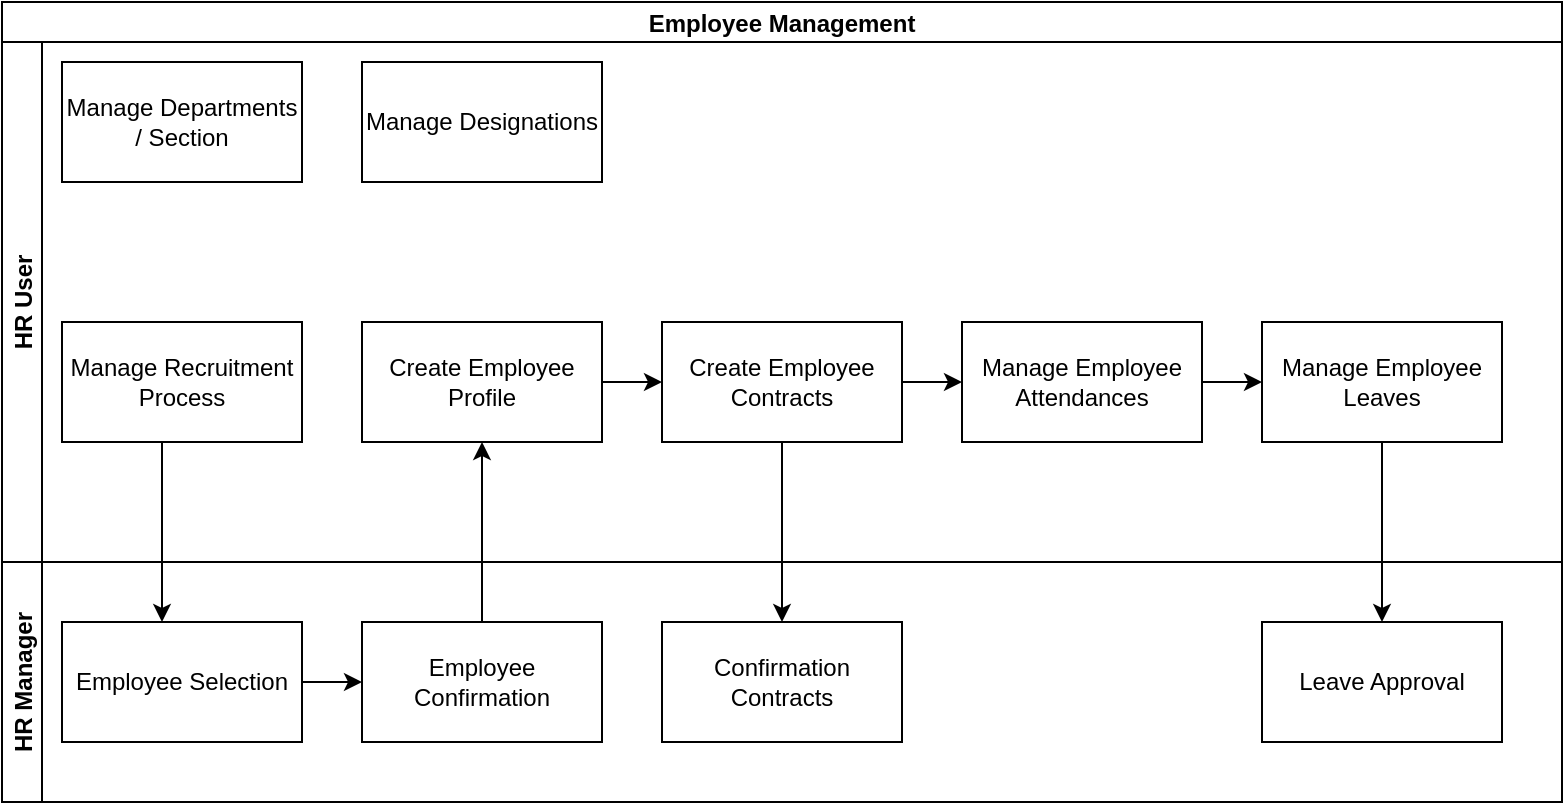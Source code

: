 <mxfile version="20.2.3" type="github" pages="3">
  <diagram id="EL8qpW15Dw0ddXcv29WO" name="Employee Management">
    <mxGraphModel dx="2036" dy="584" grid="1" gridSize="10" guides="1" tooltips="1" connect="1" arrows="1" fold="1" page="1" pageScale="1" pageWidth="827" pageHeight="1169" math="0" shadow="0">
      <root>
        <mxCell id="0" />
        <mxCell id="1" parent="0" />
        <mxCell id="zQDXgFAn6jKqQyEfSYjm-1" value="Employee Management" style="swimlane;childLayout=stackLayout;resizeParent=1;resizeParentMax=0;horizontal=1;startSize=20;horizontalStack=0;" parent="1" vertex="1">
          <mxGeometry x="-80" y="10" width="780" height="400" as="geometry" />
        </mxCell>
        <mxCell id="zQDXgFAn6jKqQyEfSYjm-2" value="HR User" style="swimlane;startSize=20;horizontal=0;" parent="zQDXgFAn6jKqQyEfSYjm-1" vertex="1">
          <mxGeometry y="20" width="780" height="260" as="geometry" />
        </mxCell>
        <mxCell id="zQDXgFAn6jKqQyEfSYjm-5" value="Manage Departments / Section" style="rounded=0;whiteSpace=wrap;html=1;" parent="zQDXgFAn6jKqQyEfSYjm-2" vertex="1">
          <mxGeometry x="30" y="10" width="120" height="60" as="geometry" />
        </mxCell>
        <mxCell id="zQDXgFAn6jKqQyEfSYjm-6" value="Manage Designations" style="rounded=0;whiteSpace=wrap;html=1;" parent="zQDXgFAn6jKqQyEfSYjm-2" vertex="1">
          <mxGeometry x="180" y="10" width="120" height="60" as="geometry" />
        </mxCell>
        <mxCell id="zQDXgFAn6jKqQyEfSYjm-7" value="Manage Recruitment Process" style="rounded=0;whiteSpace=wrap;html=1;" parent="zQDXgFAn6jKqQyEfSYjm-2" vertex="1">
          <mxGeometry x="30" y="140" width="120" height="60" as="geometry" />
        </mxCell>
        <mxCell id="zQDXgFAn6jKqQyEfSYjm-19" value="" style="edgeStyle=orthogonalEdgeStyle;rounded=0;orthogonalLoop=1;jettySize=auto;html=1;" parent="zQDXgFAn6jKqQyEfSYjm-2" source="zQDXgFAn6jKqQyEfSYjm-8" target="zQDXgFAn6jKqQyEfSYjm-9" edge="1">
          <mxGeometry relative="1" as="geometry" />
        </mxCell>
        <mxCell id="zQDXgFAn6jKqQyEfSYjm-8" value="Create Employee Profile" style="rounded=0;whiteSpace=wrap;html=1;" parent="zQDXgFAn6jKqQyEfSYjm-2" vertex="1">
          <mxGeometry x="180" y="140" width="120" height="60" as="geometry" />
        </mxCell>
        <mxCell id="zQDXgFAn6jKqQyEfSYjm-22" value="" style="edgeStyle=orthogonalEdgeStyle;rounded=0;orthogonalLoop=1;jettySize=auto;html=1;" parent="zQDXgFAn6jKqQyEfSYjm-2" source="zQDXgFAn6jKqQyEfSYjm-9" target="zQDXgFAn6jKqQyEfSYjm-10" edge="1">
          <mxGeometry relative="1" as="geometry" />
        </mxCell>
        <mxCell id="zQDXgFAn6jKqQyEfSYjm-9" value="Create Employee Contracts" style="rounded=0;whiteSpace=wrap;html=1;" parent="zQDXgFAn6jKqQyEfSYjm-2" vertex="1">
          <mxGeometry x="330" y="140" width="120" height="60" as="geometry" />
        </mxCell>
        <mxCell id="zQDXgFAn6jKqQyEfSYjm-23" value="" style="edgeStyle=orthogonalEdgeStyle;rounded=0;orthogonalLoop=1;jettySize=auto;html=1;" parent="zQDXgFAn6jKqQyEfSYjm-2" source="zQDXgFAn6jKqQyEfSYjm-10" target="zQDXgFAn6jKqQyEfSYjm-11" edge="1">
          <mxGeometry relative="1" as="geometry" />
        </mxCell>
        <mxCell id="zQDXgFAn6jKqQyEfSYjm-10" value="Manage Employee Attendances" style="rounded=0;whiteSpace=wrap;html=1;" parent="zQDXgFAn6jKqQyEfSYjm-2" vertex="1">
          <mxGeometry x="480" y="140" width="120" height="60" as="geometry" />
        </mxCell>
        <mxCell id="zQDXgFAn6jKqQyEfSYjm-11" value="Manage Employee Leaves" style="rounded=0;whiteSpace=wrap;html=1;" parent="zQDXgFAn6jKqQyEfSYjm-2" vertex="1">
          <mxGeometry x="630" y="140" width="120" height="60" as="geometry" />
        </mxCell>
        <mxCell id="zQDXgFAn6jKqQyEfSYjm-3" value="HR Manager" style="swimlane;startSize=20;horizontal=0;" parent="zQDXgFAn6jKqQyEfSYjm-1" vertex="1">
          <mxGeometry y="280" width="780" height="120" as="geometry" />
        </mxCell>
        <mxCell id="zQDXgFAn6jKqQyEfSYjm-13" value="Employee Selection" style="rounded=0;whiteSpace=wrap;html=1;" parent="zQDXgFAn6jKqQyEfSYjm-3" vertex="1">
          <mxGeometry x="30" y="30" width="120" height="60" as="geometry" />
        </mxCell>
        <mxCell id="zQDXgFAn6jKqQyEfSYjm-20" value="Confirmation Contracts" style="rounded=0;whiteSpace=wrap;html=1;" parent="zQDXgFAn6jKqQyEfSYjm-3" vertex="1">
          <mxGeometry x="330" y="30" width="120" height="60" as="geometry" />
        </mxCell>
        <mxCell id="zQDXgFAn6jKqQyEfSYjm-27" value="Leave Approval" style="rounded=0;whiteSpace=wrap;html=1;" parent="zQDXgFAn6jKqQyEfSYjm-3" vertex="1">
          <mxGeometry x="630" y="30" width="120" height="60" as="geometry" />
        </mxCell>
        <mxCell id="zQDXgFAn6jKqQyEfSYjm-21" value="" style="edgeStyle=orthogonalEdgeStyle;rounded=0;orthogonalLoop=1;jettySize=auto;html=1;" parent="zQDXgFAn6jKqQyEfSYjm-1" source="zQDXgFAn6jKqQyEfSYjm-9" target="zQDXgFAn6jKqQyEfSYjm-20" edge="1">
          <mxGeometry relative="1" as="geometry" />
        </mxCell>
        <mxCell id="zQDXgFAn6jKqQyEfSYjm-28" value="" style="edgeStyle=orthogonalEdgeStyle;rounded=0;orthogonalLoop=1;jettySize=auto;html=1;" parent="zQDXgFAn6jKqQyEfSYjm-1" source="zQDXgFAn6jKqQyEfSYjm-11" target="zQDXgFAn6jKqQyEfSYjm-27" edge="1">
          <mxGeometry relative="1" as="geometry" />
        </mxCell>
        <mxCell id="zQDXgFAn6jKqQyEfSYjm-12" value="" style="endArrow=classic;html=1;rounded=0;" parent="1" edge="1">
          <mxGeometry width="50" height="50" relative="1" as="geometry">
            <mxPoint y="230" as="sourcePoint" />
            <mxPoint y="320" as="targetPoint" />
          </mxGeometry>
        </mxCell>
        <mxCell id="zQDXgFAn6jKqQyEfSYjm-15" value="Employee Confirmation" style="rounded=0;whiteSpace=wrap;html=1;" parent="1" vertex="1">
          <mxGeometry x="100" y="320" width="120" height="60" as="geometry" />
        </mxCell>
        <mxCell id="zQDXgFAn6jKqQyEfSYjm-16" value="" style="edgeStyle=orthogonalEdgeStyle;rounded=0;orthogonalLoop=1;jettySize=auto;html=1;" parent="1" source="zQDXgFAn6jKqQyEfSYjm-13" target="zQDXgFAn6jKqQyEfSYjm-15" edge="1">
          <mxGeometry relative="1" as="geometry" />
        </mxCell>
        <mxCell id="zQDXgFAn6jKqQyEfSYjm-17" value="" style="endArrow=classic;html=1;rounded=0;entryX=0.5;entryY=1;entryDx=0;entryDy=0;" parent="1" target="zQDXgFAn6jKqQyEfSYjm-8" edge="1">
          <mxGeometry width="50" height="50" relative="1" as="geometry">
            <mxPoint x="160" y="320" as="sourcePoint" />
            <mxPoint x="159.5" y="320" as="targetPoint" />
          </mxGeometry>
        </mxCell>
      </root>
    </mxGraphModel>
  </diagram>
  <diagram name="Payroll" id="ZAaF583kzP5An1DdNB2k">
    <mxGraphModel dx="2036" dy="584" grid="1" gridSize="10" guides="1" tooltips="1" connect="1" arrows="1" fold="1" page="1" pageScale="1" pageWidth="827" pageHeight="1169" math="0" shadow="0">
      <root>
        <mxCell id="WSE-kBfHJZbwwqXnmW-S-0" />
        <mxCell id="WSE-kBfHJZbwwqXnmW-S-1" parent="WSE-kBfHJZbwwqXnmW-S-0" />
        <mxCell id="WSE-kBfHJZbwwqXnmW-S-2" value="Payroll Management" style="swimlane;childLayout=stackLayout;resizeParent=1;resizeParentMax=0;horizontal=1;startSize=20;horizontalStack=0;" parent="WSE-kBfHJZbwwqXnmW-S-1" vertex="1">
          <mxGeometry x="-80" y="10" width="640" height="400" as="geometry" />
        </mxCell>
        <mxCell id="WSE-kBfHJZbwwqXnmW-S-3" value="HR User" style="swimlane;startSize=20;horizontal=0;shadow=0;sketch=0;strokeColor=#d6b656;fillColor=#fff2cc;swimlaneLine=1;labelBackgroundColor=none;labelBorderColor=none;whiteSpace=wrap;fontFamily=Times New Roman;fontStyle=1;gradientColor=#ffd966;" parent="WSE-kBfHJZbwwqXnmW-S-2" vertex="1">
          <mxGeometry y="20" width="640" height="260" as="geometry" />
        </mxCell>
        <mxCell id="WSE-kBfHJZbwwqXnmW-S-7" value="" style="edgeStyle=orthogonalEdgeStyle;rounded=0;orthogonalLoop=1;jettySize=auto;shadow=0;sketch=0;strokeColor=#d6b656;fillColor=#fff2cc;swimlaneLine=1;labelBackgroundColor=none;labelBorderColor=none;fontFamily=Times New Roman;fontStyle=1;gradientColor=#ffd966;" parent="WSE-kBfHJZbwwqXnmW-S-3" source="WSE-kBfHJZbwwqXnmW-S-8" target="WSE-kBfHJZbwwqXnmW-S-10" edge="1">
          <mxGeometry relative="1" as="geometry" />
        </mxCell>
        <mxCell id="WSE-kBfHJZbwwqXnmW-S-8" value="Employee Leaves Calculation" style="rounded=0;shadow=0;sketch=0;strokeColor=#d6b656;fillColor=#fff2cc;swimlaneLine=1;labelBackgroundColor=none;labelBorderColor=none;whiteSpace=wrap;fontFamily=Times New Roman;fontStyle=1;gradientColor=#ffd966;" parent="WSE-kBfHJZbwwqXnmW-S-3" vertex="1">
          <mxGeometry x="180" y="140" width="120" height="60" as="geometry" />
        </mxCell>
        <mxCell id="WSE-kBfHJZbwwqXnmW-S-9" value="" style="edgeStyle=orthogonalEdgeStyle;rounded=0;orthogonalLoop=1;jettySize=auto;shadow=0;sketch=0;strokeColor=#d6b656;fillColor=#fff2cc;swimlaneLine=1;labelBackgroundColor=none;labelBorderColor=none;fontFamily=Times New Roman;fontStyle=1;gradientColor=#ffd966;" parent="WSE-kBfHJZbwwqXnmW-S-3" source="WSE-kBfHJZbwwqXnmW-S-10" target="WSE-kBfHJZbwwqXnmW-S-12" edge="1">
          <mxGeometry relative="1" as="geometry" />
        </mxCell>
        <mxCell id="WSE-kBfHJZbwwqXnmW-S-10" value="Employee Attendances&#xa;&amp;nbsp;Calculation" style="rounded=0;shadow=0;sketch=0;strokeColor=#d6b656;fillColor=#fff2cc;swimlaneLine=1;labelBackgroundColor=none;labelBorderColor=none;whiteSpace=wrap;fontFamily=Times New Roman;fontStyle=1;gradientColor=#ffd966;" parent="WSE-kBfHJZbwwqXnmW-S-3" vertex="1">
          <mxGeometry x="330" y="140" width="120" height="60" as="geometry" />
        </mxCell>
        <mxCell id="WSE-kBfHJZbwwqXnmW-S-12" value="Total Worked Days Calculation" style="rounded=0;shadow=0;sketch=0;strokeColor=#d6b656;fillColor=#fff2cc;swimlaneLine=1;labelBackgroundColor=none;labelBorderColor=none;whiteSpace=wrap;fontFamily=Times New Roman;fontStyle=1;gradientColor=#ffd966;" parent="WSE-kBfHJZbwwqXnmW-S-3" vertex="1">
          <mxGeometry x="480" y="140" width="120" height="60" as="geometry" />
        </mxCell>
        <mxCell id="cgcY2O7VZYaSZ4HIkwOJ-2" value="" style="edgeStyle=orthogonalEdgeStyle;rounded=0;orthogonalLoop=1;jettySize=auto;shadow=0;sketch=0;strokeColor=#d6b656;fillColor=#fff2cc;swimlaneLine=1;labelBackgroundColor=none;labelBorderColor=none;fontFamily=Times New Roman;fontStyle=1;gradientColor=#ffd966;" parent="WSE-kBfHJZbwwqXnmW-S-3" source="cgcY2O7VZYaSZ4HIkwOJ-0" target="cgcY2O7VZYaSZ4HIkwOJ-1" edge="1">
          <mxGeometry relative="1" as="geometry" />
        </mxCell>
        <mxCell id="cgcY2O7VZYaSZ4HIkwOJ-0" value="Manage Employees" style="rounded=0;shadow=0;sketch=0;strokeColor=#d6b656;fillColor=#fff2cc;swimlaneLine=1;labelBackgroundColor=none;labelBorderColor=none;whiteSpace=wrap;fontFamily=Times New Roman;fontStyle=1;gradientColor=#ffd966;" parent="WSE-kBfHJZbwwqXnmW-S-3" vertex="1">
          <mxGeometry x="30" y="30" width="120" height="60" as="geometry" />
        </mxCell>
        <mxCell id="cgcY2O7VZYaSZ4HIkwOJ-1" value="Employee Contracts" style="rounded=0;shadow=0;sketch=0;strokeColor=#d6b656;fillColor=#fff2cc;swimlaneLine=1;labelBackgroundColor=none;labelBorderColor=none;whiteSpace=wrap;fontFamily=Times New Roman;fontStyle=1;gradientColor=#ffd966;" parent="WSE-kBfHJZbwwqXnmW-S-3" vertex="1">
          <mxGeometry x="180" y="30" width="120" height="60" as="geometry" />
        </mxCell>
        <mxCell id="cgcY2O7VZYaSZ4HIkwOJ-6" value="" style="edgeStyle=orthogonalEdgeStyle;rounded=0;orthogonalLoop=1;jettySize=auto;shadow=0;sketch=0;strokeColor=#d6b656;fillColor=#fff2cc;swimlaneLine=1;labelBackgroundColor=none;labelBorderColor=none;fontFamily=Times New Roman;fontStyle=1;gradientColor=#ffd966;" parent="WSE-kBfHJZbwwqXnmW-S-3" source="cgcY2O7VZYaSZ4HIkwOJ-3" target="cgcY2O7VZYaSZ4HIkwOJ-5" edge="1">
          <mxGeometry relative="1" as="geometry" />
        </mxCell>
        <mxCell id="cgcY2O7VZYaSZ4HIkwOJ-3" value="Employees Salary Structure" style="rounded=0;shadow=0;sketch=0;strokeColor=#d6b656;fillColor=#fff2cc;swimlaneLine=1;labelBackgroundColor=none;labelBorderColor=none;whiteSpace=wrap;fontFamily=Times New Roman;fontStyle=1;gradientColor=#ffd966;" parent="WSE-kBfHJZbwwqXnmW-S-3" vertex="1">
          <mxGeometry x="330" y="30" width="120" height="60" as="geometry" />
        </mxCell>
        <mxCell id="cgcY2O7VZYaSZ4HIkwOJ-4" value="" style="edgeStyle=orthogonalEdgeStyle;rounded=0;orthogonalLoop=1;jettySize=auto;shadow=0;sketch=0;strokeColor=#d6b656;fillColor=#fff2cc;swimlaneLine=1;labelBackgroundColor=none;labelBorderColor=none;fontFamily=Times New Roman;fontStyle=1;gradientColor=#ffd966;" parent="WSE-kBfHJZbwwqXnmW-S-3" source="cgcY2O7VZYaSZ4HIkwOJ-1" target="cgcY2O7VZYaSZ4HIkwOJ-3" edge="1">
          <mxGeometry relative="1" as="geometry" />
        </mxCell>
        <mxCell id="cgcY2O7VZYaSZ4HIkwOJ-5" value="Employee Contributions &amp;amp; Deductions" style="rounded=0;shadow=0;sketch=0;strokeColor=#d6b656;fillColor=#fff2cc;swimlaneLine=1;labelBackgroundColor=none;labelBorderColor=none;whiteSpace=wrap;fontFamily=Times New Roman;fontStyle=1;gradientColor=#ffd966;" parent="WSE-kBfHJZbwwqXnmW-S-3" vertex="1">
          <mxGeometry x="480" y="30" width="120" height="60" as="geometry" />
        </mxCell>
        <mxCell id="WSE-kBfHJZbwwqXnmW-S-14" value="Accounting User" style="swimlane;startSize=20;horizontal=0;shadow=0;sketch=0;strokeColor=#d6b656;fillColor=#fff2cc;swimlaneLine=1;labelBackgroundColor=none;labelBorderColor=none;whiteSpace=wrap;fontFamily=Times New Roman;fontStyle=1;gradientColor=#ffd966;" parent="WSE-kBfHJZbwwqXnmW-S-2" vertex="1">
          <mxGeometry y="280" width="640" height="120" as="geometry" />
        </mxCell>
        <mxCell id="WSE-kBfHJZbwwqXnmW-S-15" value="Generate Payroll (Individual / Batch)" style="rounded=0;shadow=0;sketch=0;strokeColor=#d6b656;fillColor=#fff2cc;swimlaneLine=1;labelBackgroundColor=none;labelBorderColor=none;whiteSpace=wrap;fontFamily=Times New Roman;fontStyle=1;gradientColor=#ffd966;" parent="WSE-kBfHJZbwwqXnmW-S-14" vertex="1">
          <mxGeometry x="30" y="30" width="120" height="60" as="geometry" />
        </mxCell>
        <mxCell id="cgcY2O7VZYaSZ4HIkwOJ-14" value="Payroll Print" style="rounded=0;shadow=0;sketch=0;strokeColor=#d6b656;fillColor=#fff2cc;swimlaneLine=1;labelBackgroundColor=none;labelBorderColor=none;whiteSpace=wrap;fontFamily=Times New Roman;fontStyle=1;gradientColor=#ffd966;" parent="WSE-kBfHJZbwwqXnmW-S-14" vertex="1">
          <mxGeometry x="330" y="30" width="120" height="60" as="geometry" />
        </mxCell>
        <mxCell id="cgcY2O7VZYaSZ4HIkwOJ-7" value="" style="edgeStyle=orthogonalEdgeStyle;rounded=0;orthogonalLoop=1;jettySize=auto;entryX=0.5;entryY=0;entryDx=0;entryDy=0;shadow=0;sketch=0;strokeColor=#d6b656;fillColor=#fff2cc;swimlaneLine=1;labelBackgroundColor=none;labelBorderColor=none;fontFamily=Times New Roman;fontStyle=1;gradientColor=#ffd966;" parent="WSE-kBfHJZbwwqXnmW-S-2" source="WSE-kBfHJZbwwqXnmW-S-12" target="WSE-kBfHJZbwwqXnmW-S-15" edge="1">
          <mxGeometry relative="1" as="geometry">
            <mxPoint x="540" y="260" as="targetPoint" />
            <Array as="points">
              <mxPoint x="540" y="250" />
              <mxPoint x="90" y="250" />
            </Array>
          </mxGeometry>
        </mxCell>
        <mxCell id="cgcY2O7VZYaSZ4HIkwOJ-8" value="Accounting Manager" style="swimlane;startSize=20;horizontal=0;shadow=0;sketch=0;strokeColor=#d6b656;fillColor=#fff2cc;swimlaneLine=1;labelBackgroundColor=none;labelBorderColor=none;whiteSpace=wrap;fontFamily=Times New Roman;fontStyle=1;gradientColor=#ffd966;" parent="WSE-kBfHJZbwwqXnmW-S-1" vertex="1">
          <mxGeometry x="-80" y="410" width="640" height="120" as="geometry" />
        </mxCell>
        <mxCell id="cgcY2O7VZYaSZ4HIkwOJ-11" value="Approve Payroll" style="rounded=0;shadow=0;sketch=0;strokeColor=#d6b656;fillColor=#fff2cc;swimlaneLine=1;labelBackgroundColor=none;labelBorderColor=none;whiteSpace=wrap;fontFamily=Times New Roman;fontStyle=1;gradientColor=#ffd966;" parent="cgcY2O7VZYaSZ4HIkwOJ-8" vertex="1">
          <mxGeometry x="30" y="30" width="120" height="60" as="geometry" />
        </mxCell>
        <mxCell id="cgcY2O7VZYaSZ4HIkwOJ-12" value="" style="edgeStyle=orthogonalEdgeStyle;rounded=0;orthogonalLoop=1;jettySize=auto;shadow=0;sketch=0;strokeColor=#d6b656;fillColor=#fff2cc;swimlaneLine=1;labelBackgroundColor=none;labelBorderColor=none;fontFamily=Times New Roman;fontStyle=1;gradientColor=#ffd966;" parent="WSE-kBfHJZbwwqXnmW-S-1" source="WSE-kBfHJZbwwqXnmW-S-15" target="cgcY2O7VZYaSZ4HIkwOJ-11" edge="1">
          <mxGeometry relative="1" as="geometry" />
        </mxCell>
        <mxCell id="cgcY2O7VZYaSZ4HIkwOJ-13" value="" style="edgeStyle=orthogonalEdgeStyle;rounded=0;orthogonalLoop=1;jettySize=auto;shadow=0;sketch=0;strokeColor=#d6b656;fillColor=#fff2cc;swimlaneLine=1;labelBackgroundColor=none;labelBorderColor=none;fontFamily=Times New Roman;fontStyle=1;gradientColor=#ffd966;" parent="WSE-kBfHJZbwwqXnmW-S-1" source="cgcY2O7VZYaSZ4HIkwOJ-11" edge="1">
          <mxGeometry relative="1" as="geometry">
            <mxPoint x="250" y="350" as="targetPoint" />
            <Array as="points">
              <mxPoint x="150" y="470" />
              <mxPoint x="150" y="350" />
            </Array>
          </mxGeometry>
        </mxCell>
      </root>
    </mxGraphModel>
  </diagram>
  <diagram id="PCCRZ0u2QhnrHaYBfYi4" name="Recruitment">
    <mxGraphModel dx="1209" dy="584" grid="1" gridSize="10" guides="1" tooltips="1" connect="1" arrows="1" fold="1" page="1" pageScale="1" pageWidth="850" pageHeight="1100" math="0" shadow="0">
      <root>
        <mxCell id="0" />
        <mxCell id="1" parent="0" />
        <mxCell id="5uSA48C1ByWiy6WFp_Fv-1" value="Recruitment" style="swimlane;childLayout=stackLayout;resizeParent=1;resizeParentMax=0;horizontal=1;startSize=20;horizontalStack=0;" parent="1" vertex="1">
          <mxGeometry x="20" y="10" width="790" height="590" as="geometry" />
        </mxCell>
        <mxCell id="5uSA48C1ByWiy6WFp_Fv-2" value="HR User 1" style="swimlane;startSize=20;horizontal=0;" parent="5uSA48C1ByWiy6WFp_Fv-1" vertex="1">
          <mxGeometry y="20" width="790" height="230" as="geometry" />
        </mxCell>
        <mxCell id="sjANKkyq7Lge_A1Qpi-y-2" value="Manage Job Positions" style="rounded=0;whiteSpace=wrap;html=1;" parent="5uSA48C1ByWiy6WFp_Fv-2" vertex="1">
          <mxGeometry x="40" y="20" width="120" height="60" as="geometry" />
        </mxCell>
        <mxCell id="sjANKkyq7Lge_A1Qpi-y-10" value="" style="edgeStyle=orthogonalEdgeStyle;rounded=0;orthogonalLoop=1;jettySize=auto;html=1;" parent="5uSA48C1ByWiy6WFp_Fv-2" source="sjANKkyq7Lge_A1Qpi-y-7" target="sjANKkyq7Lge_A1Qpi-y-9" edge="1">
          <mxGeometry relative="1" as="geometry" />
        </mxCell>
        <mxCell id="sjANKkyq7Lge_A1Qpi-y-7" value="Manage Recruitment Survey" style="rounded=0;whiteSpace=wrap;html=1;" parent="5uSA48C1ByWiy6WFp_Fv-2" vertex="1">
          <mxGeometry x="350" y="130" width="120" height="60" as="geometry" />
        </mxCell>
        <mxCell id="sjANKkyq7Lge_A1Qpi-y-9" value="Schedule a Meetings" style="rounded=0;whiteSpace=wrap;html=1;" parent="5uSA48C1ByWiy6WFp_Fv-2" vertex="1">
          <mxGeometry x="200" y="130" width="120" height="60" as="geometry" />
        </mxCell>
        <mxCell id="sjANKkyq7Lge_A1Qpi-y-18" value="Reject the Application" style="whiteSpace=wrap;html=1;rounded=0;" parent="5uSA48C1ByWiy6WFp_Fv-2" vertex="1">
          <mxGeometry x="510" y="130" width="120" height="60" as="geometry" />
        </mxCell>
        <mxCell id="sjANKkyq7Lge_A1Qpi-y-20" value="Update the Log" style="whiteSpace=wrap;html=1;rounded=0;" parent="5uSA48C1ByWiy6WFp_Fv-2" vertex="1">
          <mxGeometry x="660" y="130" width="120" height="60" as="geometry" />
        </mxCell>
        <mxCell id="sjANKkyq7Lge_A1Qpi-y-21" value="" style="edgeStyle=orthogonalEdgeStyle;rounded=0;orthogonalLoop=1;jettySize=auto;html=1;" parent="5uSA48C1ByWiy6WFp_Fv-2" source="sjANKkyq7Lge_A1Qpi-y-18" target="sjANKkyq7Lge_A1Qpi-y-20" edge="1">
          <mxGeometry relative="1" as="geometry" />
        </mxCell>
        <mxCell id="5uSA48C1ByWiy6WFp_Fv-3" value="Interviewer" style="swimlane;startSize=20;horizontal=0;" parent="5uSA48C1ByWiy6WFp_Fv-1" vertex="1">
          <mxGeometry y="250" width="790" height="170" as="geometry" />
        </mxCell>
        <mxCell id="sjANKkyq7Lge_A1Qpi-y-12" value="Conduct Interviews" style="rounded=0;whiteSpace=wrap;html=1;" parent="5uSA48C1ByWiy6WFp_Fv-3" vertex="1">
          <mxGeometry x="40" y="15" width="120" height="60" as="geometry" />
        </mxCell>
        <mxCell id="sjANKkyq7Lge_A1Qpi-y-16" value="Reject Candidate" style="whiteSpace=wrap;html=1;rounded=0;" parent="5uSA48C1ByWiy6WFp_Fv-3" vertex="1">
          <mxGeometry x="360" y="15" width="120" height="60" as="geometry" />
        </mxCell>
        <mxCell id="sjANKkyq7Lge_A1Qpi-y-14" value="Selected ?" style="rhombus;whiteSpace=wrap;html=1;rounded=0;" parent="5uSA48C1ByWiy6WFp_Fv-3" vertex="1">
          <mxGeometry x="230" y="5" width="80" height="80" as="geometry" />
        </mxCell>
        <mxCell id="sjANKkyq7Lge_A1Qpi-y-15" value="" style="edgeStyle=orthogonalEdgeStyle;rounded=0;orthogonalLoop=1;jettySize=auto;html=1;" parent="5uSA48C1ByWiy6WFp_Fv-3" source="sjANKkyq7Lge_A1Qpi-y-12" target="sjANKkyq7Lge_A1Qpi-y-14" edge="1">
          <mxGeometry relative="1" as="geometry" />
        </mxCell>
        <mxCell id="sjANKkyq7Lge_A1Qpi-y-17" value="NO" style="edgeStyle=orthogonalEdgeStyle;rounded=0;orthogonalLoop=1;jettySize=auto;html=1;" parent="5uSA48C1ByWiy6WFp_Fv-3" source="sjANKkyq7Lge_A1Qpi-y-14" target="sjANKkyq7Lge_A1Qpi-y-16" edge="1">
          <mxGeometry relative="1" as="geometry" />
        </mxCell>
        <mxCell id="sjANKkyq7Lge_A1Qpi-y-22" value="Select Candidate" style="whiteSpace=wrap;html=1;rounded=0;" parent="5uSA48C1ByWiy6WFp_Fv-3" vertex="1">
          <mxGeometry x="360" y="85" width="120" height="60" as="geometry" />
        </mxCell>
        <mxCell id="sjANKkyq7Lge_A1Qpi-y-23" value="" style="edgeStyle=orthogonalEdgeStyle;rounded=0;orthogonalLoop=1;jettySize=auto;html=1;" parent="5uSA48C1ByWiy6WFp_Fv-3" source="sjANKkyq7Lge_A1Qpi-y-14" target="sjANKkyq7Lge_A1Qpi-y-22" edge="1">
          <mxGeometry relative="1" as="geometry">
            <Array as="points">
              <mxPoint x="270" y="115" />
            </Array>
          </mxGeometry>
        </mxCell>
        <mxCell id="sjANKkyq7Lge_A1Qpi-y-24" value="YES" style="edgeLabel;html=1;align=center;verticalAlign=middle;resizable=0;points=[];" parent="sjANKkyq7Lge_A1Qpi-y-23" vertex="1" connectable="0">
          <mxGeometry x="0.072" y="-2" relative="1" as="geometry">
            <mxPoint as="offset" />
          </mxGeometry>
        </mxCell>
        <mxCell id="5uSA48C1ByWiy6WFp_Fv-4" value="HR Manager" style="swimlane;startSize=20;horizontal=0;" parent="5uSA48C1ByWiy6WFp_Fv-1" vertex="1">
          <mxGeometry y="420" width="790" height="170" as="geometry" />
        </mxCell>
        <mxCell id="sjANKkyq7Lge_A1Qpi-y-25" value="Approve the Candidate" style="whiteSpace=wrap;html=1;rounded=0;" parent="5uSA48C1ByWiy6WFp_Fv-4" vertex="1">
          <mxGeometry x="360" y="20" width="120" height="60" as="geometry" />
        </mxCell>
        <mxCell id="sjANKkyq7Lge_A1Qpi-y-27" value="Office Letter to Candidate" style="whiteSpace=wrap;html=1;rounded=0;" parent="5uSA48C1ByWiy6WFp_Fv-4" vertex="1">
          <mxGeometry x="360" y="100" width="120" height="60" as="geometry" />
        </mxCell>
        <mxCell id="sjANKkyq7Lge_A1Qpi-y-28" value="" style="edgeStyle=orthogonalEdgeStyle;rounded=0;orthogonalLoop=1;jettySize=auto;html=1;" parent="5uSA48C1ByWiy6WFp_Fv-4" source="sjANKkyq7Lge_A1Qpi-y-25" target="sjANKkyq7Lge_A1Qpi-y-27" edge="1">
          <mxGeometry relative="1" as="geometry" />
        </mxCell>
        <mxCell id="sjANKkyq7Lge_A1Qpi-y-37" value="Manage Employee Appraisals" style="whiteSpace=wrap;html=1;rounded=0;" parent="5uSA48C1ByWiy6WFp_Fv-4" vertex="1">
          <mxGeometry x="560" y="100" width="120" height="60" as="geometry" />
        </mxCell>
        <mxCell id="sjANKkyq7Lge_A1Qpi-y-13" value="" style="edgeStyle=orthogonalEdgeStyle;rounded=0;orthogonalLoop=1;jettySize=auto;html=1;" parent="5uSA48C1ByWiy6WFp_Fv-1" source="sjANKkyq7Lge_A1Qpi-y-9" target="sjANKkyq7Lge_A1Qpi-y-12" edge="1">
          <mxGeometry relative="1" as="geometry" />
        </mxCell>
        <mxCell id="sjANKkyq7Lge_A1Qpi-y-19" value="" style="edgeStyle=orthogonalEdgeStyle;rounded=0;orthogonalLoop=1;jettySize=auto;html=1;" parent="5uSA48C1ByWiy6WFp_Fv-1" source="sjANKkyq7Lge_A1Qpi-y-16" target="sjANKkyq7Lge_A1Qpi-y-18" edge="1">
          <mxGeometry relative="1" as="geometry" />
        </mxCell>
        <mxCell id="sjANKkyq7Lge_A1Qpi-y-26" value="" style="edgeStyle=orthogonalEdgeStyle;rounded=0;orthogonalLoop=1;jettySize=auto;html=1;" parent="5uSA48C1ByWiy6WFp_Fv-1" source="sjANKkyq7Lge_A1Qpi-y-22" target="sjANKkyq7Lge_A1Qpi-y-25" edge="1">
          <mxGeometry relative="1" as="geometry" />
        </mxCell>
        <mxCell id="sjANKkyq7Lge_A1Qpi-y-6" value="" style="edgeStyle=orthogonalEdgeStyle;rounded=0;orthogonalLoop=1;jettySize=auto;html=1;" parent="1" source="sjANKkyq7Lge_A1Qpi-y-3" target="sjANKkyq7Lge_A1Qpi-y-5" edge="1">
          <mxGeometry relative="1" as="geometry" />
        </mxCell>
        <mxCell id="sjANKkyq7Lge_A1Qpi-y-3" value="Manage Job Applications" style="rounded=0;whiteSpace=wrap;html=1;" parent="1" vertex="1">
          <mxGeometry x="220" y="50" width="120" height="60" as="geometry" />
        </mxCell>
        <mxCell id="sjANKkyq7Lge_A1Qpi-y-4" value="" style="edgeStyle=orthogonalEdgeStyle;rounded=0;orthogonalLoop=1;jettySize=auto;html=1;" parent="1" source="sjANKkyq7Lge_A1Qpi-y-2" target="sjANKkyq7Lge_A1Qpi-y-3" edge="1">
          <mxGeometry relative="1" as="geometry" />
        </mxCell>
        <mxCell id="sjANKkyq7Lge_A1Qpi-y-8" value="" style="edgeStyle=orthogonalEdgeStyle;rounded=0;orthogonalLoop=1;jettySize=auto;html=1;" parent="1" source="sjANKkyq7Lge_A1Qpi-y-5" target="sjANKkyq7Lge_A1Qpi-y-7" edge="1">
          <mxGeometry relative="1" as="geometry" />
        </mxCell>
        <mxCell id="sjANKkyq7Lge_A1Qpi-y-5" value="Applications Document Attachments" style="rounded=0;whiteSpace=wrap;html=1;" parent="1" vertex="1">
          <mxGeometry x="370" y="50" width="120" height="60" as="geometry" />
        </mxCell>
        <mxCell id="5uSA48C1ByWiy6WFp_Fv-5" value="HR User 2" style="swimlane;startSize=20;horizontal=0;" parent="1" vertex="1">
          <mxGeometry x="20" y="600" width="790" height="280" as="geometry" />
        </mxCell>
        <mxCell id="sjANKkyq7Lge_A1Qpi-y-29" value="Convert to Employee" style="whiteSpace=wrap;html=1;rounded=0;" parent="5uSA48C1ByWiy6WFp_Fv-5" vertex="1">
          <mxGeometry x="160" y="20" width="120" height="60" as="geometry" />
        </mxCell>
        <mxCell id="sjANKkyq7Lge_A1Qpi-y-33" value="Manage Leave / Permission / On duty Details" style="whiteSpace=wrap;html=1;rounded=0;" parent="5uSA48C1ByWiy6WFp_Fv-5" vertex="1">
          <mxGeometry x="360" y="100" width="120" height="60" as="geometry" />
        </mxCell>
        <mxCell id="sjANKkyq7Lge_A1Qpi-y-39" value="Retire Employee" style="whiteSpace=wrap;html=1;rounded=0;" parent="5uSA48C1ByWiy6WFp_Fv-5" vertex="1">
          <mxGeometry x="360" y="190" width="120" height="60" as="geometry" />
        </mxCell>
        <mxCell id="sjANKkyq7Lge_A1Qpi-y-30" value="" style="edgeStyle=orthogonalEdgeStyle;rounded=0;orthogonalLoop=1;jettySize=auto;html=1;" parent="1" source="sjANKkyq7Lge_A1Qpi-y-27" target="sjANKkyq7Lge_A1Qpi-y-29" edge="1">
          <mxGeometry relative="1" as="geometry" />
        </mxCell>
        <mxCell id="sjANKkyq7Lge_A1Qpi-y-34" value="" style="edgeStyle=orthogonalEdgeStyle;rounded=0;orthogonalLoop=1;jettySize=auto;html=1;" parent="1" source="sjANKkyq7Lge_A1Qpi-y-31" target="sjANKkyq7Lge_A1Qpi-y-33" edge="1">
          <mxGeometry relative="1" as="geometry" />
        </mxCell>
        <mxCell id="sjANKkyq7Lge_A1Qpi-y-31" value="Manage Employee Details" style="whiteSpace=wrap;html=1;rounded=0;" parent="1" vertex="1">
          <mxGeometry x="380" y="620" width="120" height="60" as="geometry" />
        </mxCell>
        <mxCell id="sjANKkyq7Lge_A1Qpi-y-32" value="" style="edgeStyle=orthogonalEdgeStyle;rounded=0;orthogonalLoop=1;jettySize=auto;html=1;" parent="1" source="sjANKkyq7Lge_A1Qpi-y-29" target="sjANKkyq7Lge_A1Qpi-y-31" edge="1">
          <mxGeometry relative="1" as="geometry" />
        </mxCell>
        <mxCell id="sjANKkyq7Lge_A1Qpi-y-38" value="" style="edgeStyle=orthogonalEdgeStyle;rounded=0;orthogonalLoop=1;jettySize=auto;html=1;" parent="1" source="sjANKkyq7Lge_A1Qpi-y-35" target="sjANKkyq7Lge_A1Qpi-y-37" edge="1">
          <mxGeometry relative="1" as="geometry" />
        </mxCell>
        <mxCell id="sjANKkyq7Lge_A1Qpi-y-35" value="Manage&amp;nbsp; Employee Expenses" style="whiteSpace=wrap;html=1;rounded=0;" parent="1" vertex="1">
          <mxGeometry x="580" y="700" width="120" height="60" as="geometry" />
        </mxCell>
        <mxCell id="sjANKkyq7Lge_A1Qpi-y-36" value="" style="edgeStyle=orthogonalEdgeStyle;rounded=0;orthogonalLoop=1;jettySize=auto;html=1;" parent="1" source="sjANKkyq7Lge_A1Qpi-y-33" target="sjANKkyq7Lge_A1Qpi-y-35" edge="1">
          <mxGeometry relative="1" as="geometry" />
        </mxCell>
        <mxCell id="sjANKkyq7Lge_A1Qpi-y-41" value="Deactivate Employee&amp;nbsp;" style="whiteSpace=wrap;html=1;rounded=0;" parent="1" vertex="1">
          <mxGeometry x="580" y="790" width="120" height="60" as="geometry" />
        </mxCell>
        <mxCell id="sjANKkyq7Lge_A1Qpi-y-42" value="" style="edgeStyle=orthogonalEdgeStyle;rounded=0;orthogonalLoop=1;jettySize=auto;html=1;" parent="1" source="sjANKkyq7Lge_A1Qpi-y-39" target="sjANKkyq7Lge_A1Qpi-y-41" edge="1">
          <mxGeometry relative="1" as="geometry" />
        </mxCell>
      </root>
    </mxGraphModel>
  </diagram>
</mxfile>
